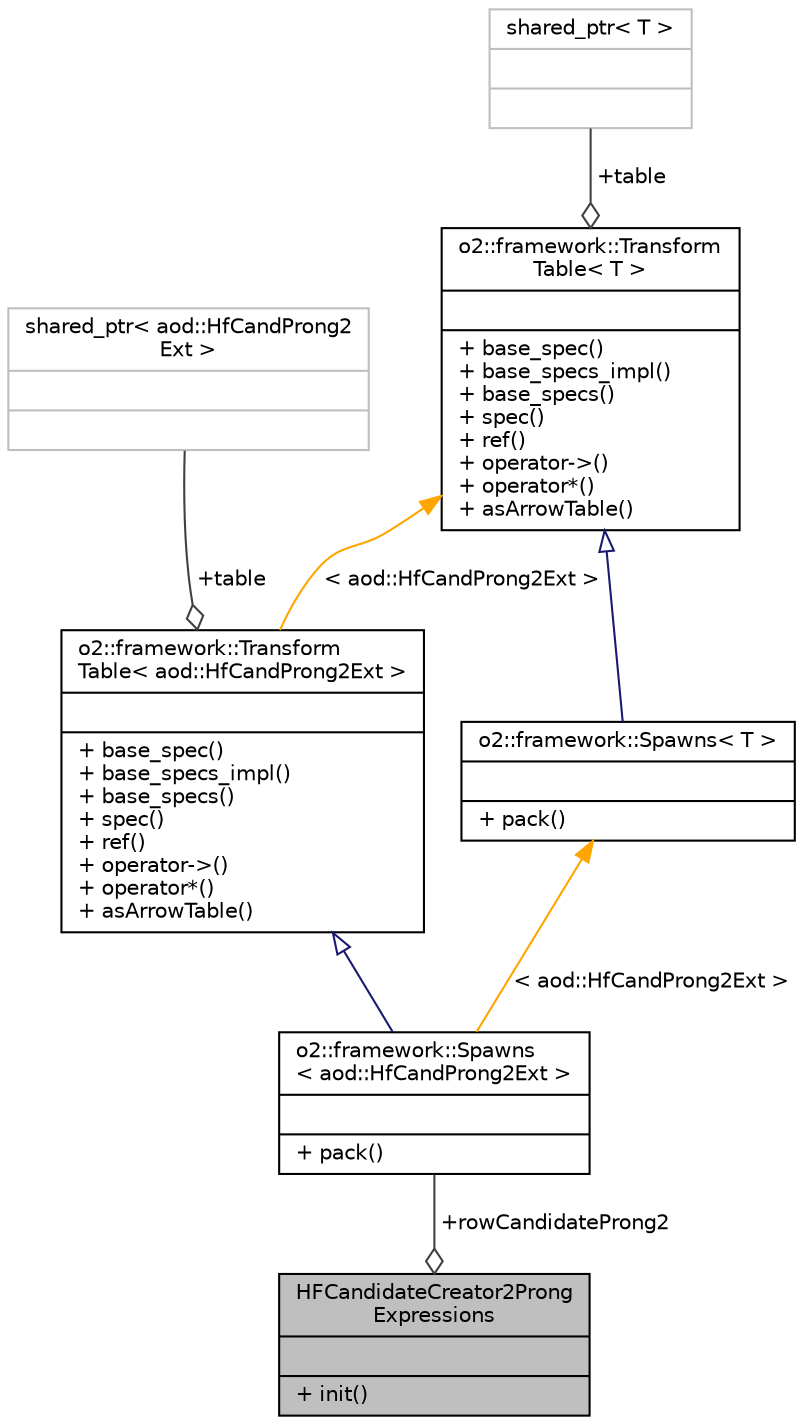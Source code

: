 digraph "HFCandidateCreator2ProngExpressions"
{
 // INTERACTIVE_SVG=YES
  bgcolor="transparent";
  edge [fontname="Helvetica",fontsize="10",labelfontname="Helvetica",labelfontsize="10"];
  node [fontname="Helvetica",fontsize="10",shape=record];
  Node1 [label="{HFCandidateCreator2Prong\lExpressions\n||+ init()\l}",height=0.2,width=0.4,color="black", fillcolor="grey75", style="filled", fontcolor="black"];
  Node2 -> Node1 [color="grey25",fontsize="10",style="solid",label=" +rowCandidateProng2" ,arrowhead="odiamond",fontname="Helvetica"];
  Node2 [label="{o2::framework::Spawns\l\< aod::HfCandProng2Ext \>\n||+ pack()\l}",height=0.2,width=0.4,color="black",URL="$d7/d15/structo2_1_1framework_1_1Spawns.html"];
  Node3 -> Node2 [dir="back",color="midnightblue",fontsize="10",style="solid",arrowtail="onormal",fontname="Helvetica"];
  Node3 [label="{o2::framework::Transform\lTable\< aod::HfCandProng2Ext \>\n||+ base_spec()\l+ base_specs_impl()\l+ base_specs()\l+ spec()\l+ ref()\l+ operator-\>()\l+ operator*()\l+ asArrowTable()\l}",height=0.2,width=0.4,color="black",URL="$da/d17/structo2_1_1framework_1_1TransformTable.html"];
  Node4 -> Node3 [color="grey25",fontsize="10",style="solid",label=" +table" ,arrowhead="odiamond",fontname="Helvetica"];
  Node4 [label="{shared_ptr\< aod::HfCandProng2\lExt \>\n||}",height=0.2,width=0.4,color="grey75"];
  Node5 -> Node3 [dir="back",color="orange",fontsize="10",style="solid",label=" \< aod::HfCandProng2Ext \>" ,fontname="Helvetica"];
  Node5 [label="{o2::framework::Transform\lTable\< T \>\n||+ base_spec()\l+ base_specs_impl()\l+ base_specs()\l+ spec()\l+ ref()\l+ operator-\>()\l+ operator*()\l+ asArrowTable()\l}",height=0.2,width=0.4,color="black",URL="$da/d17/structo2_1_1framework_1_1TransformTable.html",tooltip="Base template for table transformation declarations. "];
  Node6 -> Node5 [color="grey25",fontsize="10",style="solid",label=" +table" ,arrowhead="odiamond",fontname="Helvetica"];
  Node6 [label="{shared_ptr\< T \>\n||}",height=0.2,width=0.4,color="grey75"];
  Node7 -> Node2 [dir="back",color="orange",fontsize="10",style="solid",label=" \< aod::HfCandProng2Ext \>" ,fontname="Helvetica"];
  Node7 [label="{o2::framework::Spawns\< T \>\n||+ pack()\l}",height=0.2,width=0.4,color="black",URL="$d7/d15/structo2_1_1framework_1_1Spawns.html"];
  Node5 -> Node7 [dir="back",color="midnightblue",fontsize="10",style="solid",arrowtail="onormal",fontname="Helvetica"];
}
